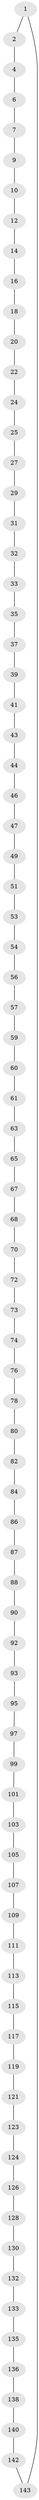 // Generated by graph-tools (version 1.1) at 2025/52/02/27/25 19:52:24]
// undirected, 83 vertices, 83 edges
graph export_dot {
graph [start="1"]
  node [color=gray90,style=filled];
  1;
  2 [super="+3"];
  4 [super="+5"];
  6;
  7 [super="+8"];
  9;
  10 [super="+11"];
  12 [super="+13"];
  14 [super="+15"];
  16 [super="+17"];
  18 [super="+19"];
  20 [super="+21"];
  22 [super="+23"];
  24;
  25 [super="+26"];
  27 [super="+28"];
  29 [super="+30"];
  31;
  32;
  33 [super="+34"];
  35 [super="+36"];
  37 [super="+38"];
  39 [super="+40"];
  41 [super="+42"];
  43;
  44 [super="+45"];
  46;
  47 [super="+48"];
  49 [super="+50"];
  51 [super="+52"];
  53;
  54 [super="+55"];
  56;
  57 [super="+58"];
  59;
  60;
  61 [super="+62"];
  63 [super="+64"];
  65 [super="+66"];
  67;
  68 [super="+69"];
  70 [super="+71"];
  72;
  73;
  74 [super="+75"];
  76 [super="+77"];
  78 [super="+79"];
  80 [super="+81"];
  82 [super="+83"];
  84 [super="+85"];
  86;
  87;
  88 [super="+89"];
  90 [super="+91"];
  92;
  93 [super="+94"];
  95 [super="+96"];
  97 [super="+98"];
  99 [super="+100"];
  101 [super="+102"];
  103 [super="+104"];
  105 [super="+106"];
  107 [super="+108"];
  109 [super="+110"];
  111 [super="+112"];
  113 [super="+114"];
  115 [super="+116"];
  117 [super="+118"];
  119 [super="+120"];
  121 [super="+122"];
  123;
  124 [super="+125"];
  126 [super="+127"];
  128 [super="+129"];
  130 [super="+131"];
  132;
  133 [super="+134"];
  135;
  136 [super="+137"];
  138 [super="+139"];
  140 [super="+141"];
  142;
  143 [super="+144"];
  1 -- 2;
  1 -- 143;
  2 -- 4;
  4 -- 6;
  6 -- 7;
  7 -- 9;
  9 -- 10;
  10 -- 12;
  12 -- 14;
  14 -- 16;
  16 -- 18;
  18 -- 20;
  20 -- 22;
  22 -- 24;
  24 -- 25;
  25 -- 27;
  27 -- 29;
  29 -- 31;
  31 -- 32;
  32 -- 33;
  33 -- 35;
  35 -- 37;
  37 -- 39;
  39 -- 41;
  41 -- 43;
  43 -- 44;
  44 -- 46;
  46 -- 47;
  47 -- 49;
  49 -- 51;
  51 -- 53;
  53 -- 54;
  54 -- 56;
  56 -- 57;
  57 -- 59;
  59 -- 60;
  60 -- 61;
  61 -- 63;
  63 -- 65;
  65 -- 67;
  67 -- 68;
  68 -- 70;
  70 -- 72;
  72 -- 73;
  73 -- 74;
  74 -- 76;
  76 -- 78;
  78 -- 80;
  80 -- 82;
  82 -- 84;
  84 -- 86;
  86 -- 87;
  87 -- 88;
  88 -- 90;
  90 -- 92;
  92 -- 93;
  93 -- 95;
  95 -- 97;
  97 -- 99;
  99 -- 101;
  101 -- 103;
  103 -- 105;
  105 -- 107;
  107 -- 109;
  109 -- 111;
  111 -- 113;
  113 -- 115;
  115 -- 117;
  117 -- 119;
  119 -- 121;
  121 -- 123;
  123 -- 124;
  124 -- 126;
  126 -- 128;
  128 -- 130;
  130 -- 132;
  132 -- 133;
  133 -- 135;
  135 -- 136;
  136 -- 138;
  138 -- 140;
  140 -- 142;
  142 -- 143;
}
